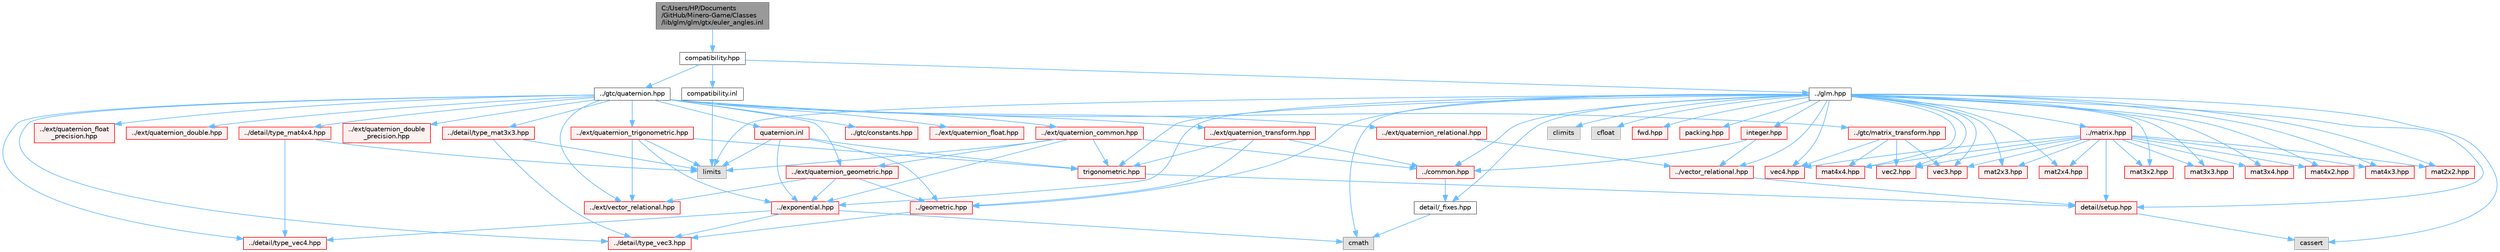 digraph "C:/Users/HP/Documents/GitHub/Minero-Game/Classes/lib/glm/glm/gtx/euler_angles.inl"
{
 // LATEX_PDF_SIZE
  bgcolor="transparent";
  edge [fontname=Helvetica,fontsize=10,labelfontname=Helvetica,labelfontsize=10];
  node [fontname=Helvetica,fontsize=10,shape=box,height=0.2,width=0.4];
  Node1 [id="Node000001",label="C:/Users/HP/Documents\l/GitHub/Minero-Game/Classes\l/lib/glm/glm/gtx/euler_angles.inl",height=0.2,width=0.4,color="gray40", fillcolor="grey60", style="filled", fontcolor="black",tooltip=" "];
  Node1 -> Node2 [id="edge205_Node000001_Node000002",color="steelblue1",style="solid",tooltip=" "];
  Node2 [id="Node000002",label="compatibility.hpp",height=0.2,width=0.4,color="grey40", fillcolor="white", style="filled",URL="$_classes_2lib_2glm_2glm_2gtx_2compatibility_8hpp.html",tooltip=" "];
  Node2 -> Node3 [id="edge206_Node000002_Node000003",color="steelblue1",style="solid",tooltip=" "];
  Node3 [id="Node000003",label="../glm.hpp",height=0.2,width=0.4,color="grey40", fillcolor="white", style="filled",URL="$_classes_2lib_2glm_2glm_2glm_8hpp.html",tooltip=" "];
  Node3 -> Node4 [id="edge207_Node000003_Node000004",color="steelblue1",style="solid",tooltip=" "];
  Node4 [id="Node000004",label="detail/_fixes.hpp",height=0.2,width=0.4,color="grey40", fillcolor="white", style="filled",URL="$_classes_2lib_2glm_2glm_2detail_2__fixes_8hpp.html",tooltip=" "];
  Node4 -> Node5 [id="edge208_Node000004_Node000005",color="steelblue1",style="solid",tooltip=" "];
  Node5 [id="Node000005",label="cmath",height=0.2,width=0.4,color="grey60", fillcolor="#E0E0E0", style="filled",tooltip=" "];
  Node3 -> Node6 [id="edge209_Node000003_Node000006",color="steelblue1",style="solid",tooltip=" "];
  Node6 [id="Node000006",label="detail/setup.hpp",height=0.2,width=0.4,color="red", fillcolor="#FFF0F0", style="filled",URL="$_classes_2lib_2glm_2glm_2detail_2setup_8hpp.html",tooltip=" "];
  Node6 -> Node7 [id="edge210_Node000006_Node000007",color="steelblue1",style="solid",tooltip=" "];
  Node7 [id="Node000007",label="cassert",height=0.2,width=0.4,color="grey60", fillcolor="#E0E0E0", style="filled",tooltip=" "];
  Node3 -> Node5 [id="edge211_Node000003_Node000005",color="steelblue1",style="solid",tooltip=" "];
  Node3 -> Node10 [id="edge212_Node000003_Node000010",color="steelblue1",style="solid",tooltip=" "];
  Node10 [id="Node000010",label="climits",height=0.2,width=0.4,color="grey60", fillcolor="#E0E0E0", style="filled",tooltip=" "];
  Node3 -> Node11 [id="edge213_Node000003_Node000011",color="steelblue1",style="solid",tooltip=" "];
  Node11 [id="Node000011",label="cfloat",height=0.2,width=0.4,color="grey60", fillcolor="#E0E0E0", style="filled",tooltip=" "];
  Node3 -> Node12 [id="edge214_Node000003_Node000012",color="steelblue1",style="solid",tooltip=" "];
  Node12 [id="Node000012",label="limits",height=0.2,width=0.4,color="grey60", fillcolor="#E0E0E0", style="filled",tooltip=" "];
  Node3 -> Node7 [id="edge215_Node000003_Node000007",color="steelblue1",style="solid",tooltip=" "];
  Node3 -> Node13 [id="edge216_Node000003_Node000013",color="steelblue1",style="solid",tooltip=" "];
  Node13 [id="Node000013",label="fwd.hpp",height=0.2,width=0.4,color="red", fillcolor="#FFF0F0", style="filled",URL="$_classes_2lib_2glm_2glm_2fwd_8hpp.html",tooltip=" "];
  Node3 -> Node15 [id="edge217_Node000003_Node000015",color="steelblue1",style="solid",tooltip=" "];
  Node15 [id="Node000015",label="vec2.hpp",height=0.2,width=0.4,color="red", fillcolor="#FFF0F0", style="filled",URL="$_classes_2lib_2glm_2glm_2vec2_8hpp.html",tooltip=" "];
  Node3 -> Node31 [id="edge218_Node000003_Node000031",color="steelblue1",style="solid",tooltip=" "];
  Node31 [id="Node000031",label="vec3.hpp",height=0.2,width=0.4,color="red", fillcolor="#FFF0F0", style="filled",URL="$_classes_2lib_2glm_2glm_2vec3_8hpp.html",tooltip=" "];
  Node3 -> Node44 [id="edge219_Node000003_Node000044",color="steelblue1",style="solid",tooltip=" "];
  Node44 [id="Node000044",label="vec4.hpp",height=0.2,width=0.4,color="red", fillcolor="#FFF0F0", style="filled",URL="$_classes_2lib_2glm_2glm_2vec4_8hpp.html",tooltip=" "];
  Node3 -> Node57 [id="edge220_Node000003_Node000057",color="steelblue1",style="solid",tooltip=" "];
  Node57 [id="Node000057",label="mat2x2.hpp",height=0.2,width=0.4,color="red", fillcolor="#FFF0F0", style="filled",URL="$_classes_2lib_2glm_2glm_2mat2x2_8hpp.html",tooltip=" "];
  Node3 -> Node62 [id="edge221_Node000003_Node000062",color="steelblue1",style="solid",tooltip=" "];
  Node62 [id="Node000062",label="mat2x3.hpp",height=0.2,width=0.4,color="red", fillcolor="#FFF0F0", style="filled",URL="$_classes_2lib_2glm_2glm_2mat2x3_8hpp.html",tooltip=" "];
  Node3 -> Node69 [id="edge222_Node000003_Node000069",color="steelblue1",style="solid",tooltip=" "];
  Node69 [id="Node000069",label="mat2x4.hpp",height=0.2,width=0.4,color="red", fillcolor="#FFF0F0", style="filled",URL="$_classes_2lib_2glm_2glm_2mat2x4_8hpp.html",tooltip=" "];
  Node3 -> Node76 [id="edge223_Node000003_Node000076",color="steelblue1",style="solid",tooltip=" "];
  Node76 [id="Node000076",label="mat3x2.hpp",height=0.2,width=0.4,color="red", fillcolor="#FFF0F0", style="filled",URL="$_classes_2lib_2glm_2glm_2mat3x2_8hpp.html",tooltip=" "];
  Node3 -> Node83 [id="edge224_Node000003_Node000083",color="steelblue1",style="solid",tooltip=" "];
  Node83 [id="Node000083",label="mat3x3.hpp",height=0.2,width=0.4,color="red", fillcolor="#FFF0F0", style="filled",URL="$_classes_2lib_2glm_2glm_2mat3x3_8hpp.html",tooltip=" "];
  Node3 -> Node90 [id="edge225_Node000003_Node000090",color="steelblue1",style="solid",tooltip=" "];
  Node90 [id="Node000090",label="mat3x4.hpp",height=0.2,width=0.4,color="red", fillcolor="#FFF0F0", style="filled",URL="$_classes_2lib_2glm_2glm_2mat3x4_8hpp.html",tooltip=" "];
  Node3 -> Node97 [id="edge226_Node000003_Node000097",color="steelblue1",style="solid",tooltip=" "];
  Node97 [id="Node000097",label="mat4x2.hpp",height=0.2,width=0.4,color="red", fillcolor="#FFF0F0", style="filled",URL="$_classes_2lib_2glm_2glm_2mat4x2_8hpp.html",tooltip=" "];
  Node3 -> Node104 [id="edge227_Node000003_Node000104",color="steelblue1",style="solid",tooltip=" "];
  Node104 [id="Node000104",label="mat4x3.hpp",height=0.2,width=0.4,color="red", fillcolor="#FFF0F0", style="filled",URL="$_classes_2lib_2glm_2glm_2mat4x3_8hpp.html",tooltip=" "];
  Node3 -> Node111 [id="edge228_Node000003_Node000111",color="steelblue1",style="solid",tooltip=" "];
  Node111 [id="Node000111",label="mat4x4.hpp",height=0.2,width=0.4,color="red", fillcolor="#FFF0F0", style="filled",URL="$_classes_2lib_2glm_2glm_2mat4x4_8hpp.html",tooltip=" "];
  Node3 -> Node135 [id="edge229_Node000003_Node000135",color="steelblue1",style="solid",tooltip=" "];
  Node135 [id="Node000135",label="trigonometric.hpp",height=0.2,width=0.4,color="red", fillcolor="#FFF0F0", style="filled",URL="$_classes_2lib_2glm_2glm_2trigonometric_8hpp.html",tooltip=" "];
  Node135 -> Node6 [id="edge230_Node000135_Node000006",color="steelblue1",style="solid",tooltip=" "];
  Node3 -> Node121 [id="edge231_Node000003_Node000121",color="steelblue1",style="solid",tooltip=" "];
  Node121 [id="Node000121",label="../exponential.hpp",height=0.2,width=0.4,color="red", fillcolor="#FFF0F0", style="filled",URL="$_classes_2lib_2glm_2glm_2exponential_8hpp.html",tooltip=" "];
  Node121 -> Node33 [id="edge232_Node000121_Node000033",color="steelblue1",style="solid",tooltip=" "];
  Node33 [id="Node000033",label="../detail/type_vec3.hpp",height=0.2,width=0.4,color="red", fillcolor="#FFF0F0", style="filled",URL="$_classes_2lib_2glm_2glm_2detail_2type__vec3_8hpp.html",tooltip=" "];
  Node121 -> Node46 [id="edge233_Node000121_Node000046",color="steelblue1",style="solid",tooltip=" "];
  Node46 [id="Node000046",label="../detail/type_vec4.hpp",height=0.2,width=0.4,color="red", fillcolor="#FFF0F0", style="filled",URL="$_classes_2lib_2glm_2glm_2detail_2type__vec4_8hpp.html",tooltip=" "];
  Node121 -> Node5 [id="edge234_Node000121_Node000005",color="steelblue1",style="solid",tooltip=" "];
  Node3 -> Node129 [id="edge235_Node000003_Node000129",color="steelblue1",style="solid",tooltip=" "];
  Node129 [id="Node000129",label="../common.hpp",height=0.2,width=0.4,color="red", fillcolor="#FFF0F0", style="filled",URL="$_classes_2lib_2glm_2glm_2common_8hpp.html",tooltip=" "];
  Node129 -> Node4 [id="edge236_Node000129_Node000004",color="steelblue1",style="solid",tooltip=" "];
  Node3 -> Node138 [id="edge237_Node000003_Node000138",color="steelblue1",style="solid",tooltip=" "];
  Node138 [id="Node000138",label="packing.hpp",height=0.2,width=0.4,color="red", fillcolor="#FFF0F0", style="filled",URL="$_classes_2lib_2glm_2glm_2packing_8hpp.html",tooltip=" "];
  Node3 -> Node119 [id="edge238_Node000003_Node000119",color="steelblue1",style="solid",tooltip=" "];
  Node119 [id="Node000119",label="../geometric.hpp",height=0.2,width=0.4,color="red", fillcolor="#FFF0F0", style="filled",URL="$_classes_2lib_2glm_2glm_2geometric_8hpp.html",tooltip=" "];
  Node119 -> Node33 [id="edge239_Node000119_Node000033",color="steelblue1",style="solid",tooltip=" "];
  Node3 -> Node61 [id="edge240_Node000003_Node000061",color="steelblue1",style="solid",tooltip=" "];
  Node61 [id="Node000061",label="../matrix.hpp",height=0.2,width=0.4,color="red", fillcolor="#FFF0F0", style="filled",URL="$_classes_2lib_2glm_2glm_2matrix_8hpp.html",tooltip=" "];
  Node61 -> Node6 [id="edge241_Node000061_Node000006",color="steelblue1",style="solid",tooltip=" "];
  Node61 -> Node15 [id="edge242_Node000061_Node000015",color="steelblue1",style="solid",tooltip=" "];
  Node61 -> Node31 [id="edge243_Node000061_Node000031",color="steelblue1",style="solid",tooltip=" "];
  Node61 -> Node44 [id="edge244_Node000061_Node000044",color="steelblue1",style="solid",tooltip=" "];
  Node61 -> Node57 [id="edge245_Node000061_Node000057",color="steelblue1",style="solid",tooltip=" "];
  Node61 -> Node62 [id="edge246_Node000061_Node000062",color="steelblue1",style="solid",tooltip=" "];
  Node61 -> Node69 [id="edge247_Node000061_Node000069",color="steelblue1",style="solid",tooltip=" "];
  Node61 -> Node76 [id="edge248_Node000061_Node000076",color="steelblue1",style="solid",tooltip=" "];
  Node61 -> Node83 [id="edge249_Node000061_Node000083",color="steelblue1",style="solid",tooltip=" "];
  Node61 -> Node90 [id="edge250_Node000061_Node000090",color="steelblue1",style="solid",tooltip=" "];
  Node61 -> Node97 [id="edge251_Node000061_Node000097",color="steelblue1",style="solid",tooltip=" "];
  Node61 -> Node104 [id="edge252_Node000061_Node000104",color="steelblue1",style="solid",tooltip=" "];
  Node61 -> Node111 [id="edge253_Node000061_Node000111",color="steelblue1",style="solid",tooltip=" "];
  Node3 -> Node125 [id="edge254_Node000003_Node000125",color="steelblue1",style="solid",tooltip=" "];
  Node125 [id="Node000125",label="../vector_relational.hpp",height=0.2,width=0.4,color="red", fillcolor="#FFF0F0", style="filled",URL="$_classes_2lib_2glm_2glm_2vector__relational_8hpp.html",tooltip=" "];
  Node125 -> Node6 [id="edge255_Node000125_Node000006",color="steelblue1",style="solid",tooltip=" "];
  Node3 -> Node142 [id="edge256_Node000003_Node000142",color="steelblue1",style="solid",tooltip=" "];
  Node142 [id="Node000142",label="integer.hpp",height=0.2,width=0.4,color="red", fillcolor="#FFF0F0", style="filled",URL="$_classes_2lib_2glm_2glm_2integer_8hpp.html",tooltip=" "];
  Node142 -> Node129 [id="edge257_Node000142_Node000129",color="steelblue1",style="solid",tooltip=" "];
  Node142 -> Node125 [id="edge258_Node000142_Node000125",color="steelblue1",style="solid",tooltip=" "];
  Node2 -> Node146 [id="edge259_Node000002_Node000146",color="steelblue1",style="solid",tooltip=" "];
  Node146 [id="Node000146",label="../gtc/quaternion.hpp",height=0.2,width=0.4,color="grey40", fillcolor="white", style="filled",URL="$_classes_2lib_2glm_2glm_2gtc_2quaternion_8hpp.html",tooltip=" "];
  Node146 -> Node147 [id="edge260_Node000146_Node000147",color="steelblue1",style="solid",tooltip=" "];
  Node147 [id="Node000147",label="../gtc/constants.hpp",height=0.2,width=0.4,color="red", fillcolor="#FFF0F0", style="filled",URL="$_classes_2lib_2glm_2glm_2gtc_2constants_8hpp.html",tooltip=" "];
  Node146 -> Node151 [id="edge261_Node000146_Node000151",color="steelblue1",style="solid",tooltip=" "];
  Node151 [id="Node000151",label="../gtc/matrix_transform.hpp",height=0.2,width=0.4,color="red", fillcolor="#FFF0F0", style="filled",URL="$_classes_2lib_2glm_2glm_2gtc_2matrix__transform_8hpp.html",tooltip=" "];
  Node151 -> Node111 [id="edge262_Node000151_Node000111",color="steelblue1",style="solid",tooltip=" "];
  Node151 -> Node15 [id="edge263_Node000151_Node000015",color="steelblue1",style="solid",tooltip=" "];
  Node151 -> Node31 [id="edge264_Node000151_Node000031",color="steelblue1",style="solid",tooltip=" "];
  Node151 -> Node44 [id="edge265_Node000151_Node000044",color="steelblue1",style="solid",tooltip=" "];
  Node146 -> Node159 [id="edge266_Node000146_Node000159",color="steelblue1",style="solid",tooltip=" "];
  Node159 [id="Node000159",label="../ext/vector_relational.hpp",height=0.2,width=0.4,color="red", fillcolor="#FFF0F0", style="filled",URL="$_classes_2lib_2glm_2glm_2ext_2vector__relational_8hpp.html",tooltip=" "];
  Node146 -> Node162 [id="edge267_Node000146_Node000162",color="steelblue1",style="solid",tooltip=" "];
  Node162 [id="Node000162",label="../ext/quaternion_common.hpp",height=0.2,width=0.4,color="red", fillcolor="#FFF0F0", style="filled",URL="$_classes_2lib_2glm_2glm_2ext_2quaternion__common_8hpp.html",tooltip=" "];
  Node162 -> Node163 [id="edge268_Node000162_Node000163",color="steelblue1",style="solid",tooltip=" "];
  Node163 [id="Node000163",label="../ext/quaternion_geometric.hpp",height=0.2,width=0.4,color="red", fillcolor="#FFF0F0", style="filled",URL="$_classes_2lib_2glm_2glm_2ext_2quaternion__geometric_8hpp.html",tooltip=" "];
  Node163 -> Node119 [id="edge269_Node000163_Node000119",color="steelblue1",style="solid",tooltip=" "];
  Node163 -> Node121 [id="edge270_Node000163_Node000121",color="steelblue1",style="solid",tooltip=" "];
  Node163 -> Node159 [id="edge271_Node000163_Node000159",color="steelblue1",style="solid",tooltip=" "];
  Node162 -> Node129 [id="edge272_Node000162_Node000129",color="steelblue1",style="solid",tooltip=" "];
  Node162 -> Node135 [id="edge273_Node000162_Node000135",color="steelblue1",style="solid",tooltip=" "];
  Node162 -> Node121 [id="edge274_Node000162_Node000121",color="steelblue1",style="solid",tooltip=" "];
  Node162 -> Node12 [id="edge275_Node000162_Node000012",color="steelblue1",style="solid",tooltip=" "];
  Node146 -> Node167 [id="edge276_Node000146_Node000167",color="steelblue1",style="solid",tooltip=" "];
  Node167 [id="Node000167",label="../ext/quaternion_float.hpp",height=0.2,width=0.4,color="red", fillcolor="#FFF0F0", style="filled",URL="$_classes_2lib_2glm_2glm_2ext_2quaternion__float_8hpp.html",tooltip=" "];
  Node146 -> Node172 [id="edge277_Node000146_Node000172",color="steelblue1",style="solid",tooltip=" "];
  Node172 [id="Node000172",label="../ext/quaternion_float\l_precision.hpp",height=0.2,width=0.4,color="red", fillcolor="#FFF0F0", style="filled",URL="$_classes_2lib_2glm_2glm_2ext_2quaternion__float__precision_8hpp.html",tooltip=" "];
  Node146 -> Node173 [id="edge278_Node000146_Node000173",color="steelblue1",style="solid",tooltip=" "];
  Node173 [id="Node000173",label="../ext/quaternion_double.hpp",height=0.2,width=0.4,color="red", fillcolor="#FFF0F0", style="filled",URL="$_classes_2lib_2glm_2glm_2ext_2quaternion__double_8hpp.html",tooltip=" "];
  Node146 -> Node174 [id="edge279_Node000146_Node000174",color="steelblue1",style="solid",tooltip=" "];
  Node174 [id="Node000174",label="../ext/quaternion_double\l_precision.hpp",height=0.2,width=0.4,color="red", fillcolor="#FFF0F0", style="filled",URL="$_classes_2lib_2glm_2glm_2ext_2quaternion__double__precision_8hpp.html",tooltip=" "];
  Node146 -> Node169 [id="edge280_Node000146_Node000169",color="steelblue1",style="solid",tooltip=" "];
  Node169 [id="Node000169",label="../ext/quaternion_relational.hpp",height=0.2,width=0.4,color="red", fillcolor="#FFF0F0", style="filled",URL="$_classes_2lib_2glm_2glm_2ext_2quaternion__relational_8hpp.html",tooltip=" "];
  Node169 -> Node125 [id="edge281_Node000169_Node000125",color="steelblue1",style="solid",tooltip=" "];
  Node146 -> Node163 [id="edge282_Node000146_Node000163",color="steelblue1",style="solid",tooltip=" "];
  Node146 -> Node175 [id="edge283_Node000146_Node000175",color="steelblue1",style="solid",tooltip=" "];
  Node175 [id="Node000175",label="../ext/quaternion_trigonometric.hpp",height=0.2,width=0.4,color="red", fillcolor="#FFF0F0", style="filled",URL="$_classes_2lib_2glm_2glm_2ext_2quaternion__trigonometric_8hpp.html",tooltip=" "];
  Node175 -> Node135 [id="edge284_Node000175_Node000135",color="steelblue1",style="solid",tooltip=" "];
  Node175 -> Node121 [id="edge285_Node000175_Node000121",color="steelblue1",style="solid",tooltip=" "];
  Node175 -> Node159 [id="edge286_Node000175_Node000159",color="steelblue1",style="solid",tooltip=" "];
  Node175 -> Node12 [id="edge287_Node000175_Node000012",color="steelblue1",style="solid",tooltip=" "];
  Node146 -> Node177 [id="edge288_Node000146_Node000177",color="steelblue1",style="solid",tooltip=" "];
  Node177 [id="Node000177",label="../ext/quaternion_transform.hpp",height=0.2,width=0.4,color="red", fillcolor="#FFF0F0", style="filled",URL="$_classes_2lib_2glm_2glm_2ext_2quaternion__transform_8hpp.html",tooltip=" "];
  Node177 -> Node129 [id="edge289_Node000177_Node000129",color="steelblue1",style="solid",tooltip=" "];
  Node177 -> Node135 [id="edge290_Node000177_Node000135",color="steelblue1",style="solid",tooltip=" "];
  Node177 -> Node119 [id="edge291_Node000177_Node000119",color="steelblue1",style="solid",tooltip=" "];
  Node146 -> Node85 [id="edge292_Node000146_Node000085",color="steelblue1",style="solid",tooltip=" "];
  Node85 [id="Node000085",label="../detail/type_mat3x3.hpp",height=0.2,width=0.4,color="red", fillcolor="#FFF0F0", style="filled",URL="$_classes_2lib_2glm_2glm_2detail_2type__mat3x3_8hpp.html",tooltip=" "];
  Node85 -> Node33 [id="edge293_Node000085_Node000033",color="steelblue1",style="solid",tooltip=" "];
  Node85 -> Node12 [id="edge294_Node000085_Node000012",color="steelblue1",style="solid",tooltip=" "];
  Node146 -> Node113 [id="edge295_Node000146_Node000113",color="steelblue1",style="solid",tooltip=" "];
  Node113 [id="Node000113",label="../detail/type_mat4x4.hpp",height=0.2,width=0.4,color="red", fillcolor="#FFF0F0", style="filled",URL="$_classes_2lib_2glm_2glm_2detail_2type__mat4x4_8hpp.html",tooltip=" "];
  Node113 -> Node46 [id="edge296_Node000113_Node000046",color="steelblue1",style="solid",tooltip=" "];
  Node113 -> Node12 [id="edge297_Node000113_Node000012",color="steelblue1",style="solid",tooltip=" "];
  Node146 -> Node33 [id="edge298_Node000146_Node000033",color="steelblue1",style="solid",tooltip=" "];
  Node146 -> Node46 [id="edge299_Node000146_Node000046",color="steelblue1",style="solid",tooltip=" "];
  Node146 -> Node179 [id="edge300_Node000146_Node000179",color="steelblue1",style="solid",tooltip=" "];
  Node179 [id="Node000179",label="quaternion.inl",height=0.2,width=0.4,color="red", fillcolor="#FFF0F0", style="filled",URL="$_classes_2lib_2glm_2glm_2gtc_2quaternion_8inl.html",tooltip=" "];
  Node179 -> Node135 [id="edge301_Node000179_Node000135",color="steelblue1",style="solid",tooltip=" "];
  Node179 -> Node119 [id="edge302_Node000179_Node000119",color="steelblue1",style="solid",tooltip=" "];
  Node179 -> Node121 [id="edge303_Node000179_Node000121",color="steelblue1",style="solid",tooltip=" "];
  Node179 -> Node12 [id="edge304_Node000179_Node000012",color="steelblue1",style="solid",tooltip=" "];
  Node2 -> Node182 [id="edge305_Node000002_Node000182",color="steelblue1",style="solid",tooltip=" "];
  Node182 [id="Node000182",label="compatibility.inl",height=0.2,width=0.4,color="grey40", fillcolor="white", style="filled",URL="$_classes_2lib_2glm_2glm_2gtx_2compatibility_8inl.html",tooltip=" "];
  Node182 -> Node12 [id="edge306_Node000182_Node000012",color="steelblue1",style="solid",tooltip=" "];
}
